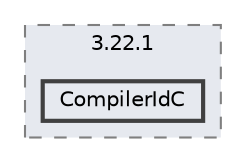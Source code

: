digraph "build/CMakeFiles/3.22.1/CompilerIdC"
{
 // LATEX_PDF_SIZE
  bgcolor="transparent";
  edge [fontname=Helvetica,fontsize=10,labelfontname=Helvetica,labelfontsize=10];
  node [fontname=Helvetica,fontsize=10,shape=box,height=0.2,width=0.4];
  compound=true
  subgraph clusterdir_ee532ceb613f48f23d20ef02624c3a91 {
    graph [ bgcolor="#e6e9ef", pencolor="grey50", label="3.22.1", fontname=Helvetica,fontsize=10 style="filled,dashed", URL="dir_ee532ceb613f48f23d20ef02624c3a91.html",tooltip=""]
  dir_5ccf6f5f6f8f5a0c68d52188c0c1e2bd [label="CompilerIdC", fillcolor="#e6e9ef", color="grey25", style="filled,bold", URL="dir_5ccf6f5f6f8f5a0c68d52188c0c1e2bd.html",tooltip=""];
  }
}
